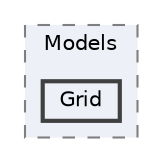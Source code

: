 digraph "Web/Modules/EleWise.ELMA.KPI.Web/Models/Grid"
{
 // LATEX_PDF_SIZE
  bgcolor="transparent";
  edge [fontname=Helvetica,fontsize=10,labelfontname=Helvetica,labelfontsize=10];
  node [fontname=Helvetica,fontsize=10,shape=box,height=0.2,width=0.4];
  compound=true
  subgraph clusterdir_f6b6688ac3dd9a2701372e5777fc6b3c {
    graph [ bgcolor="#edf0f7", pencolor="grey50", label="Models", fontname=Helvetica,fontsize=10 style="filled,dashed", URL="dir_f6b6688ac3dd9a2701372e5777fc6b3c.html",tooltip=""]
  dir_ffbd5fa73202791b268345f0573b4303 [label="Grid", fillcolor="#edf0f7", color="grey25", style="filled,bold", URL="dir_ffbd5fa73202791b268345f0573b4303.html",tooltip=""];
  }
}
